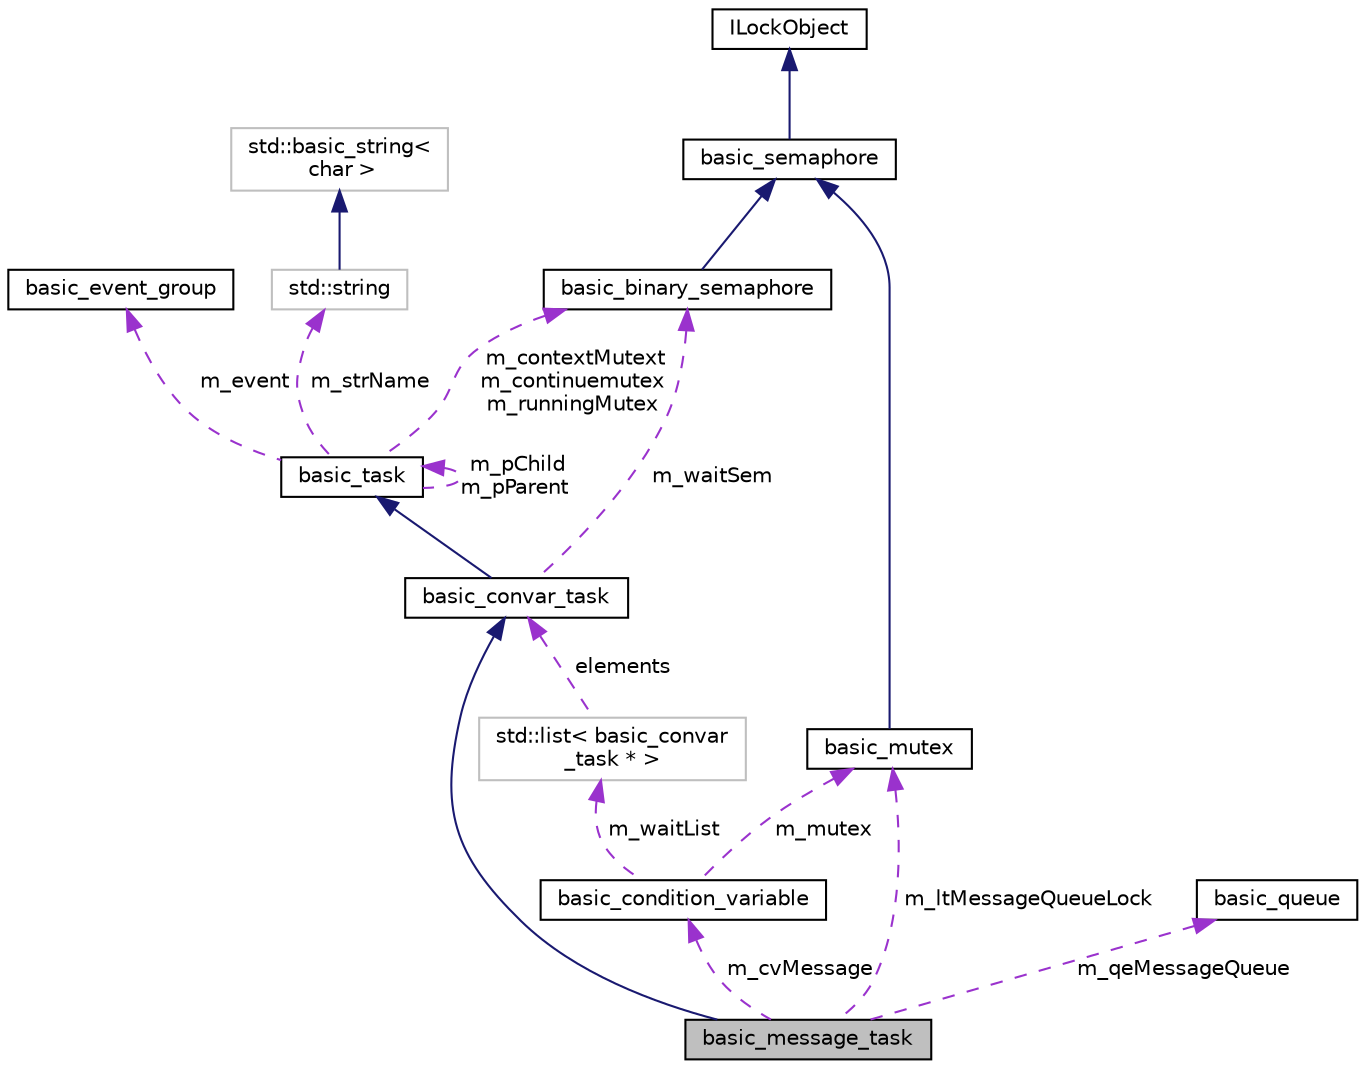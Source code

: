 digraph "basic_message_task"
{
 // LATEX_PDF_SIZE
  edge [fontname="Helvetica",fontsize="10",labelfontname="Helvetica",labelfontsize="10"];
  node [fontname="Helvetica",fontsize="10",shape=record];
  Node1 [label="basic_message_task",height=0.2,width=0.4,color="black", fillcolor="grey75", style="filled", fontcolor="black",tooltip=" "];
  Node2 -> Node1 [dir="back",color="midnightblue",fontsize="10",style="solid",fontname="Helvetica"];
  Node2 [label="basic_convar_task",height=0.2,width=0.4,color="black", fillcolor="white", style="filled",URL="$classbasic__convar__task.html",tooltip=" "];
  Node3 -> Node2 [dir="back",color="midnightblue",fontsize="10",style="solid",fontname="Helvetica"];
  Node3 [label="basic_task",height=0.2,width=0.4,color="black", fillcolor="white", style="filled",URL="$classbasic__task.html",tooltip=" "];
  Node4 -> Node3 [dir="back",color="darkorchid3",fontsize="10",style="dashed",label=" m_event" ,fontname="Helvetica"];
  Node4 [label="basic_event_group",height=0.2,width=0.4,color="black", fillcolor="white", style="filled",URL="$classbasic__event__group.html",tooltip=" "];
  Node5 -> Node3 [dir="back",color="darkorchid3",fontsize="10",style="dashed",label=" m_contextMutext\nm_continuemutex\nm_runningMutex" ,fontname="Helvetica"];
  Node5 [label="basic_binary_semaphore",height=0.2,width=0.4,color="black", fillcolor="white", style="filled",URL="$classbasic__binary__semaphore.html",tooltip=" "];
  Node6 -> Node5 [dir="back",color="midnightblue",fontsize="10",style="solid",fontname="Helvetica"];
  Node6 [label="basic_semaphore",height=0.2,width=0.4,color="black", fillcolor="white", style="filled",URL="$classbasic__semaphore.html",tooltip=" "];
  Node7 -> Node6 [dir="back",color="midnightblue",fontsize="10",style="solid",fontname="Helvetica"];
  Node7 [label="ILockObject",height=0.2,width=0.4,color="black", fillcolor="white", style="filled",URL="$class_i_lock_object.html",tooltip=" "];
  Node8 -> Node3 [dir="back",color="darkorchid3",fontsize="10",style="dashed",label=" m_strName" ,fontname="Helvetica"];
  Node8 [label="std::string",height=0.2,width=0.4,color="grey75", fillcolor="white", style="filled",tooltip="STL class."];
  Node9 -> Node8 [dir="back",color="midnightblue",fontsize="10",style="solid",fontname="Helvetica"];
  Node9 [label="std::basic_string\<\l char \>",height=0.2,width=0.4,color="grey75", fillcolor="white", style="filled",tooltip="STL class."];
  Node3 -> Node3 [dir="back",color="darkorchid3",fontsize="10",style="dashed",label=" m_pChild\nm_pParent" ,fontname="Helvetica"];
  Node5 -> Node2 [dir="back",color="darkorchid3",fontsize="10",style="dashed",label=" m_waitSem" ,fontname="Helvetica"];
  Node10 -> Node1 [dir="back",color="darkorchid3",fontsize="10",style="dashed",label=" m_ltMessageQueueLock" ,fontname="Helvetica"];
  Node10 [label="basic_mutex",height=0.2,width=0.4,color="black", fillcolor="white", style="filled",URL="$classbasic__mutex.html",tooltip=" "];
  Node6 -> Node10 [dir="back",color="midnightblue",fontsize="10",style="solid",fontname="Helvetica"];
  Node11 -> Node1 [dir="back",color="darkorchid3",fontsize="10",style="dashed",label=" m_qeMessageQueue" ,fontname="Helvetica"];
  Node11 [label="basic_queue",height=0.2,width=0.4,color="black", fillcolor="white", style="filled",URL="$classbasic__queue.html",tooltip=" "];
  Node12 -> Node1 [dir="back",color="darkorchid3",fontsize="10",style="dashed",label=" m_cvMessage" ,fontname="Helvetica"];
  Node12 [label="basic_condition_variable",height=0.2,width=0.4,color="black", fillcolor="white", style="filled",URL="$classbasic__condition__variable.html",tooltip=" "];
  Node10 -> Node12 [dir="back",color="darkorchid3",fontsize="10",style="dashed",label=" m_mutex" ,fontname="Helvetica"];
  Node13 -> Node12 [dir="back",color="darkorchid3",fontsize="10",style="dashed",label=" m_waitList" ,fontname="Helvetica"];
  Node13 [label="std::list\< basic_convar\l_task * \>",height=0.2,width=0.4,color="grey75", fillcolor="white", style="filled",tooltip=" "];
  Node2 -> Node13 [dir="back",color="darkorchid3",fontsize="10",style="dashed",label=" elements" ,fontname="Helvetica"];
}
